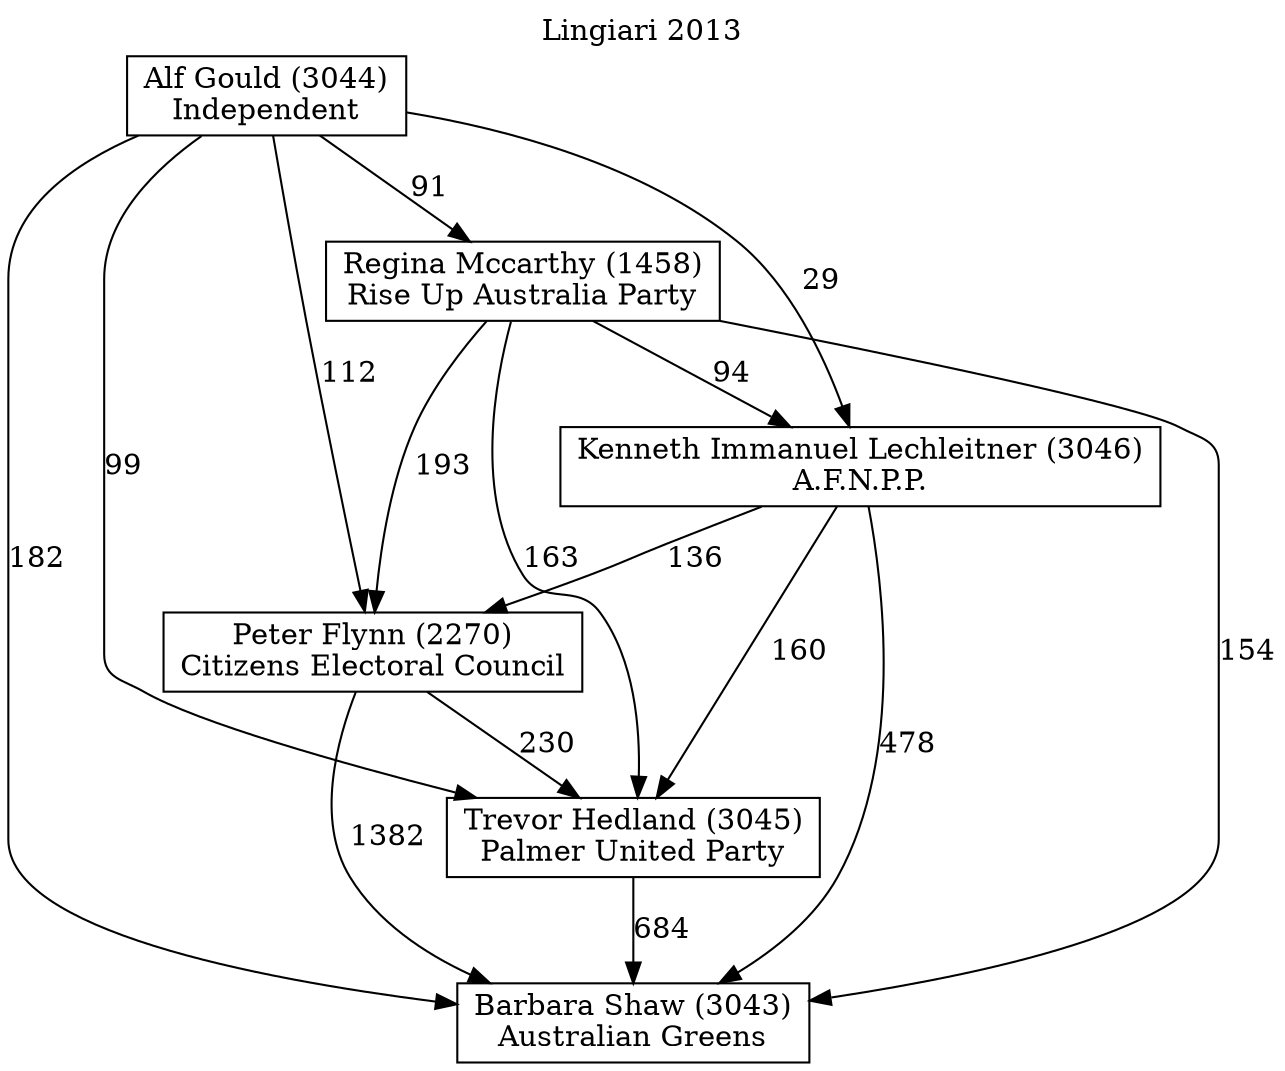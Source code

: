// House preference flow
digraph "Barbara Shaw (3043)_Lingiari_2013" {
	graph [label="Lingiari 2013" labelloc=t]
	node [shape=box]
	"Barbara Shaw (3043)" [label="Barbara Shaw (3043)
Australian Greens"]
	"Trevor Hedland (3045)" [label="Trevor Hedland (3045)
Palmer United Party"]
	"Peter Flynn (2270)" [label="Peter Flynn (2270)
Citizens Electoral Council"]
	"Kenneth Immanuel Lechleitner (3046)" [label="Kenneth Immanuel Lechleitner (3046)
A.F.N.P.P."]
	"Regina Mccarthy (1458)" [label="Regina Mccarthy (1458)
Rise Up Australia Party"]
	"Alf Gould (3044)" [label="Alf Gould (3044)
Independent"]
	"Barbara Shaw (3043)" [label="Barbara Shaw (3043)
Australian Greens"]
	"Peter Flynn (2270)" [label="Peter Flynn (2270)
Citizens Electoral Council"]
	"Kenneth Immanuel Lechleitner (3046)" [label="Kenneth Immanuel Lechleitner (3046)
A.F.N.P.P."]
	"Regina Mccarthy (1458)" [label="Regina Mccarthy (1458)
Rise Up Australia Party"]
	"Alf Gould (3044)" [label="Alf Gould (3044)
Independent"]
	"Barbara Shaw (3043)" [label="Barbara Shaw (3043)
Australian Greens"]
	"Kenneth Immanuel Lechleitner (3046)" [label="Kenneth Immanuel Lechleitner (3046)
A.F.N.P.P."]
	"Regina Mccarthy (1458)" [label="Regina Mccarthy (1458)
Rise Up Australia Party"]
	"Alf Gould (3044)" [label="Alf Gould (3044)
Independent"]
	"Barbara Shaw (3043)" [label="Barbara Shaw (3043)
Australian Greens"]
	"Regina Mccarthy (1458)" [label="Regina Mccarthy (1458)
Rise Up Australia Party"]
	"Alf Gould (3044)" [label="Alf Gould (3044)
Independent"]
	"Barbara Shaw (3043)" [label="Barbara Shaw (3043)
Australian Greens"]
	"Alf Gould (3044)" [label="Alf Gould (3044)
Independent"]
	"Alf Gould (3044)" [label="Alf Gould (3044)
Independent"]
	"Regina Mccarthy (1458)" [label="Regina Mccarthy (1458)
Rise Up Australia Party"]
	"Alf Gould (3044)" [label="Alf Gould (3044)
Independent"]
	"Alf Gould (3044)" [label="Alf Gould (3044)
Independent"]
	"Kenneth Immanuel Lechleitner (3046)" [label="Kenneth Immanuel Lechleitner (3046)
A.F.N.P.P."]
	"Regina Mccarthy (1458)" [label="Regina Mccarthy (1458)
Rise Up Australia Party"]
	"Alf Gould (3044)" [label="Alf Gould (3044)
Independent"]
	"Kenneth Immanuel Lechleitner (3046)" [label="Kenneth Immanuel Lechleitner (3046)
A.F.N.P.P."]
	"Alf Gould (3044)" [label="Alf Gould (3044)
Independent"]
	"Alf Gould (3044)" [label="Alf Gould (3044)
Independent"]
	"Regina Mccarthy (1458)" [label="Regina Mccarthy (1458)
Rise Up Australia Party"]
	"Alf Gould (3044)" [label="Alf Gould (3044)
Independent"]
	"Alf Gould (3044)" [label="Alf Gould (3044)
Independent"]
	"Peter Flynn (2270)" [label="Peter Flynn (2270)
Citizens Electoral Council"]
	"Kenneth Immanuel Lechleitner (3046)" [label="Kenneth Immanuel Lechleitner (3046)
A.F.N.P.P."]
	"Regina Mccarthy (1458)" [label="Regina Mccarthy (1458)
Rise Up Australia Party"]
	"Alf Gould (3044)" [label="Alf Gould (3044)
Independent"]
	"Peter Flynn (2270)" [label="Peter Flynn (2270)
Citizens Electoral Council"]
	"Regina Mccarthy (1458)" [label="Regina Mccarthy (1458)
Rise Up Australia Party"]
	"Alf Gould (3044)" [label="Alf Gould (3044)
Independent"]
	"Peter Flynn (2270)" [label="Peter Flynn (2270)
Citizens Electoral Council"]
	"Alf Gould (3044)" [label="Alf Gould (3044)
Independent"]
	"Alf Gould (3044)" [label="Alf Gould (3044)
Independent"]
	"Regina Mccarthy (1458)" [label="Regina Mccarthy (1458)
Rise Up Australia Party"]
	"Alf Gould (3044)" [label="Alf Gould (3044)
Independent"]
	"Alf Gould (3044)" [label="Alf Gould (3044)
Independent"]
	"Kenneth Immanuel Lechleitner (3046)" [label="Kenneth Immanuel Lechleitner (3046)
A.F.N.P.P."]
	"Regina Mccarthy (1458)" [label="Regina Mccarthy (1458)
Rise Up Australia Party"]
	"Alf Gould (3044)" [label="Alf Gould (3044)
Independent"]
	"Kenneth Immanuel Lechleitner (3046)" [label="Kenneth Immanuel Lechleitner (3046)
A.F.N.P.P."]
	"Alf Gould (3044)" [label="Alf Gould (3044)
Independent"]
	"Alf Gould (3044)" [label="Alf Gould (3044)
Independent"]
	"Regina Mccarthy (1458)" [label="Regina Mccarthy (1458)
Rise Up Australia Party"]
	"Alf Gould (3044)" [label="Alf Gould (3044)
Independent"]
	"Alf Gould (3044)" [label="Alf Gould (3044)
Independent"]
	"Trevor Hedland (3045)" [label="Trevor Hedland (3045)
Palmer United Party"]
	"Peter Flynn (2270)" [label="Peter Flynn (2270)
Citizens Electoral Council"]
	"Kenneth Immanuel Lechleitner (3046)" [label="Kenneth Immanuel Lechleitner (3046)
A.F.N.P.P."]
	"Regina Mccarthy (1458)" [label="Regina Mccarthy (1458)
Rise Up Australia Party"]
	"Alf Gould (3044)" [label="Alf Gould (3044)
Independent"]
	"Trevor Hedland (3045)" [label="Trevor Hedland (3045)
Palmer United Party"]
	"Kenneth Immanuel Lechleitner (3046)" [label="Kenneth Immanuel Lechleitner (3046)
A.F.N.P.P."]
	"Regina Mccarthy (1458)" [label="Regina Mccarthy (1458)
Rise Up Australia Party"]
	"Alf Gould (3044)" [label="Alf Gould (3044)
Independent"]
	"Trevor Hedland (3045)" [label="Trevor Hedland (3045)
Palmer United Party"]
	"Regina Mccarthy (1458)" [label="Regina Mccarthy (1458)
Rise Up Australia Party"]
	"Alf Gould (3044)" [label="Alf Gould (3044)
Independent"]
	"Trevor Hedland (3045)" [label="Trevor Hedland (3045)
Palmer United Party"]
	"Alf Gould (3044)" [label="Alf Gould (3044)
Independent"]
	"Alf Gould (3044)" [label="Alf Gould (3044)
Independent"]
	"Regina Mccarthy (1458)" [label="Regina Mccarthy (1458)
Rise Up Australia Party"]
	"Alf Gould (3044)" [label="Alf Gould (3044)
Independent"]
	"Alf Gould (3044)" [label="Alf Gould (3044)
Independent"]
	"Kenneth Immanuel Lechleitner (3046)" [label="Kenneth Immanuel Lechleitner (3046)
A.F.N.P.P."]
	"Regina Mccarthy (1458)" [label="Regina Mccarthy (1458)
Rise Up Australia Party"]
	"Alf Gould (3044)" [label="Alf Gould (3044)
Independent"]
	"Kenneth Immanuel Lechleitner (3046)" [label="Kenneth Immanuel Lechleitner (3046)
A.F.N.P.P."]
	"Alf Gould (3044)" [label="Alf Gould (3044)
Independent"]
	"Alf Gould (3044)" [label="Alf Gould (3044)
Independent"]
	"Regina Mccarthy (1458)" [label="Regina Mccarthy (1458)
Rise Up Australia Party"]
	"Alf Gould (3044)" [label="Alf Gould (3044)
Independent"]
	"Alf Gould (3044)" [label="Alf Gould (3044)
Independent"]
	"Peter Flynn (2270)" [label="Peter Flynn (2270)
Citizens Electoral Council"]
	"Kenneth Immanuel Lechleitner (3046)" [label="Kenneth Immanuel Lechleitner (3046)
A.F.N.P.P."]
	"Regina Mccarthy (1458)" [label="Regina Mccarthy (1458)
Rise Up Australia Party"]
	"Alf Gould (3044)" [label="Alf Gould (3044)
Independent"]
	"Peter Flynn (2270)" [label="Peter Flynn (2270)
Citizens Electoral Council"]
	"Regina Mccarthy (1458)" [label="Regina Mccarthy (1458)
Rise Up Australia Party"]
	"Alf Gould (3044)" [label="Alf Gould (3044)
Independent"]
	"Peter Flynn (2270)" [label="Peter Flynn (2270)
Citizens Electoral Council"]
	"Alf Gould (3044)" [label="Alf Gould (3044)
Independent"]
	"Alf Gould (3044)" [label="Alf Gould (3044)
Independent"]
	"Regina Mccarthy (1458)" [label="Regina Mccarthy (1458)
Rise Up Australia Party"]
	"Alf Gould (3044)" [label="Alf Gould (3044)
Independent"]
	"Alf Gould (3044)" [label="Alf Gould (3044)
Independent"]
	"Kenneth Immanuel Lechleitner (3046)" [label="Kenneth Immanuel Lechleitner (3046)
A.F.N.P.P."]
	"Regina Mccarthy (1458)" [label="Regina Mccarthy (1458)
Rise Up Australia Party"]
	"Alf Gould (3044)" [label="Alf Gould (3044)
Independent"]
	"Kenneth Immanuel Lechleitner (3046)" [label="Kenneth Immanuel Lechleitner (3046)
A.F.N.P.P."]
	"Alf Gould (3044)" [label="Alf Gould (3044)
Independent"]
	"Alf Gould (3044)" [label="Alf Gould (3044)
Independent"]
	"Regina Mccarthy (1458)" [label="Regina Mccarthy (1458)
Rise Up Australia Party"]
	"Alf Gould (3044)" [label="Alf Gould (3044)
Independent"]
	"Alf Gould (3044)" [label="Alf Gould (3044)
Independent"]
	"Trevor Hedland (3045)" -> "Barbara Shaw (3043)" [label=684]
	"Peter Flynn (2270)" -> "Trevor Hedland (3045)" [label=230]
	"Kenneth Immanuel Lechleitner (3046)" -> "Peter Flynn (2270)" [label=136]
	"Regina Mccarthy (1458)" -> "Kenneth Immanuel Lechleitner (3046)" [label=94]
	"Alf Gould (3044)" -> "Regina Mccarthy (1458)" [label=91]
	"Peter Flynn (2270)" -> "Barbara Shaw (3043)" [label=1382]
	"Kenneth Immanuel Lechleitner (3046)" -> "Barbara Shaw (3043)" [label=478]
	"Regina Mccarthy (1458)" -> "Barbara Shaw (3043)" [label=154]
	"Alf Gould (3044)" -> "Barbara Shaw (3043)" [label=182]
	"Alf Gould (3044)" -> "Kenneth Immanuel Lechleitner (3046)" [label=29]
	"Regina Mccarthy (1458)" -> "Peter Flynn (2270)" [label=193]
	"Alf Gould (3044)" -> "Peter Flynn (2270)" [label=112]
	"Kenneth Immanuel Lechleitner (3046)" -> "Trevor Hedland (3045)" [label=160]
	"Regina Mccarthy (1458)" -> "Trevor Hedland (3045)" [label=163]
	"Alf Gould (3044)" -> "Trevor Hedland (3045)" [label=99]
}
